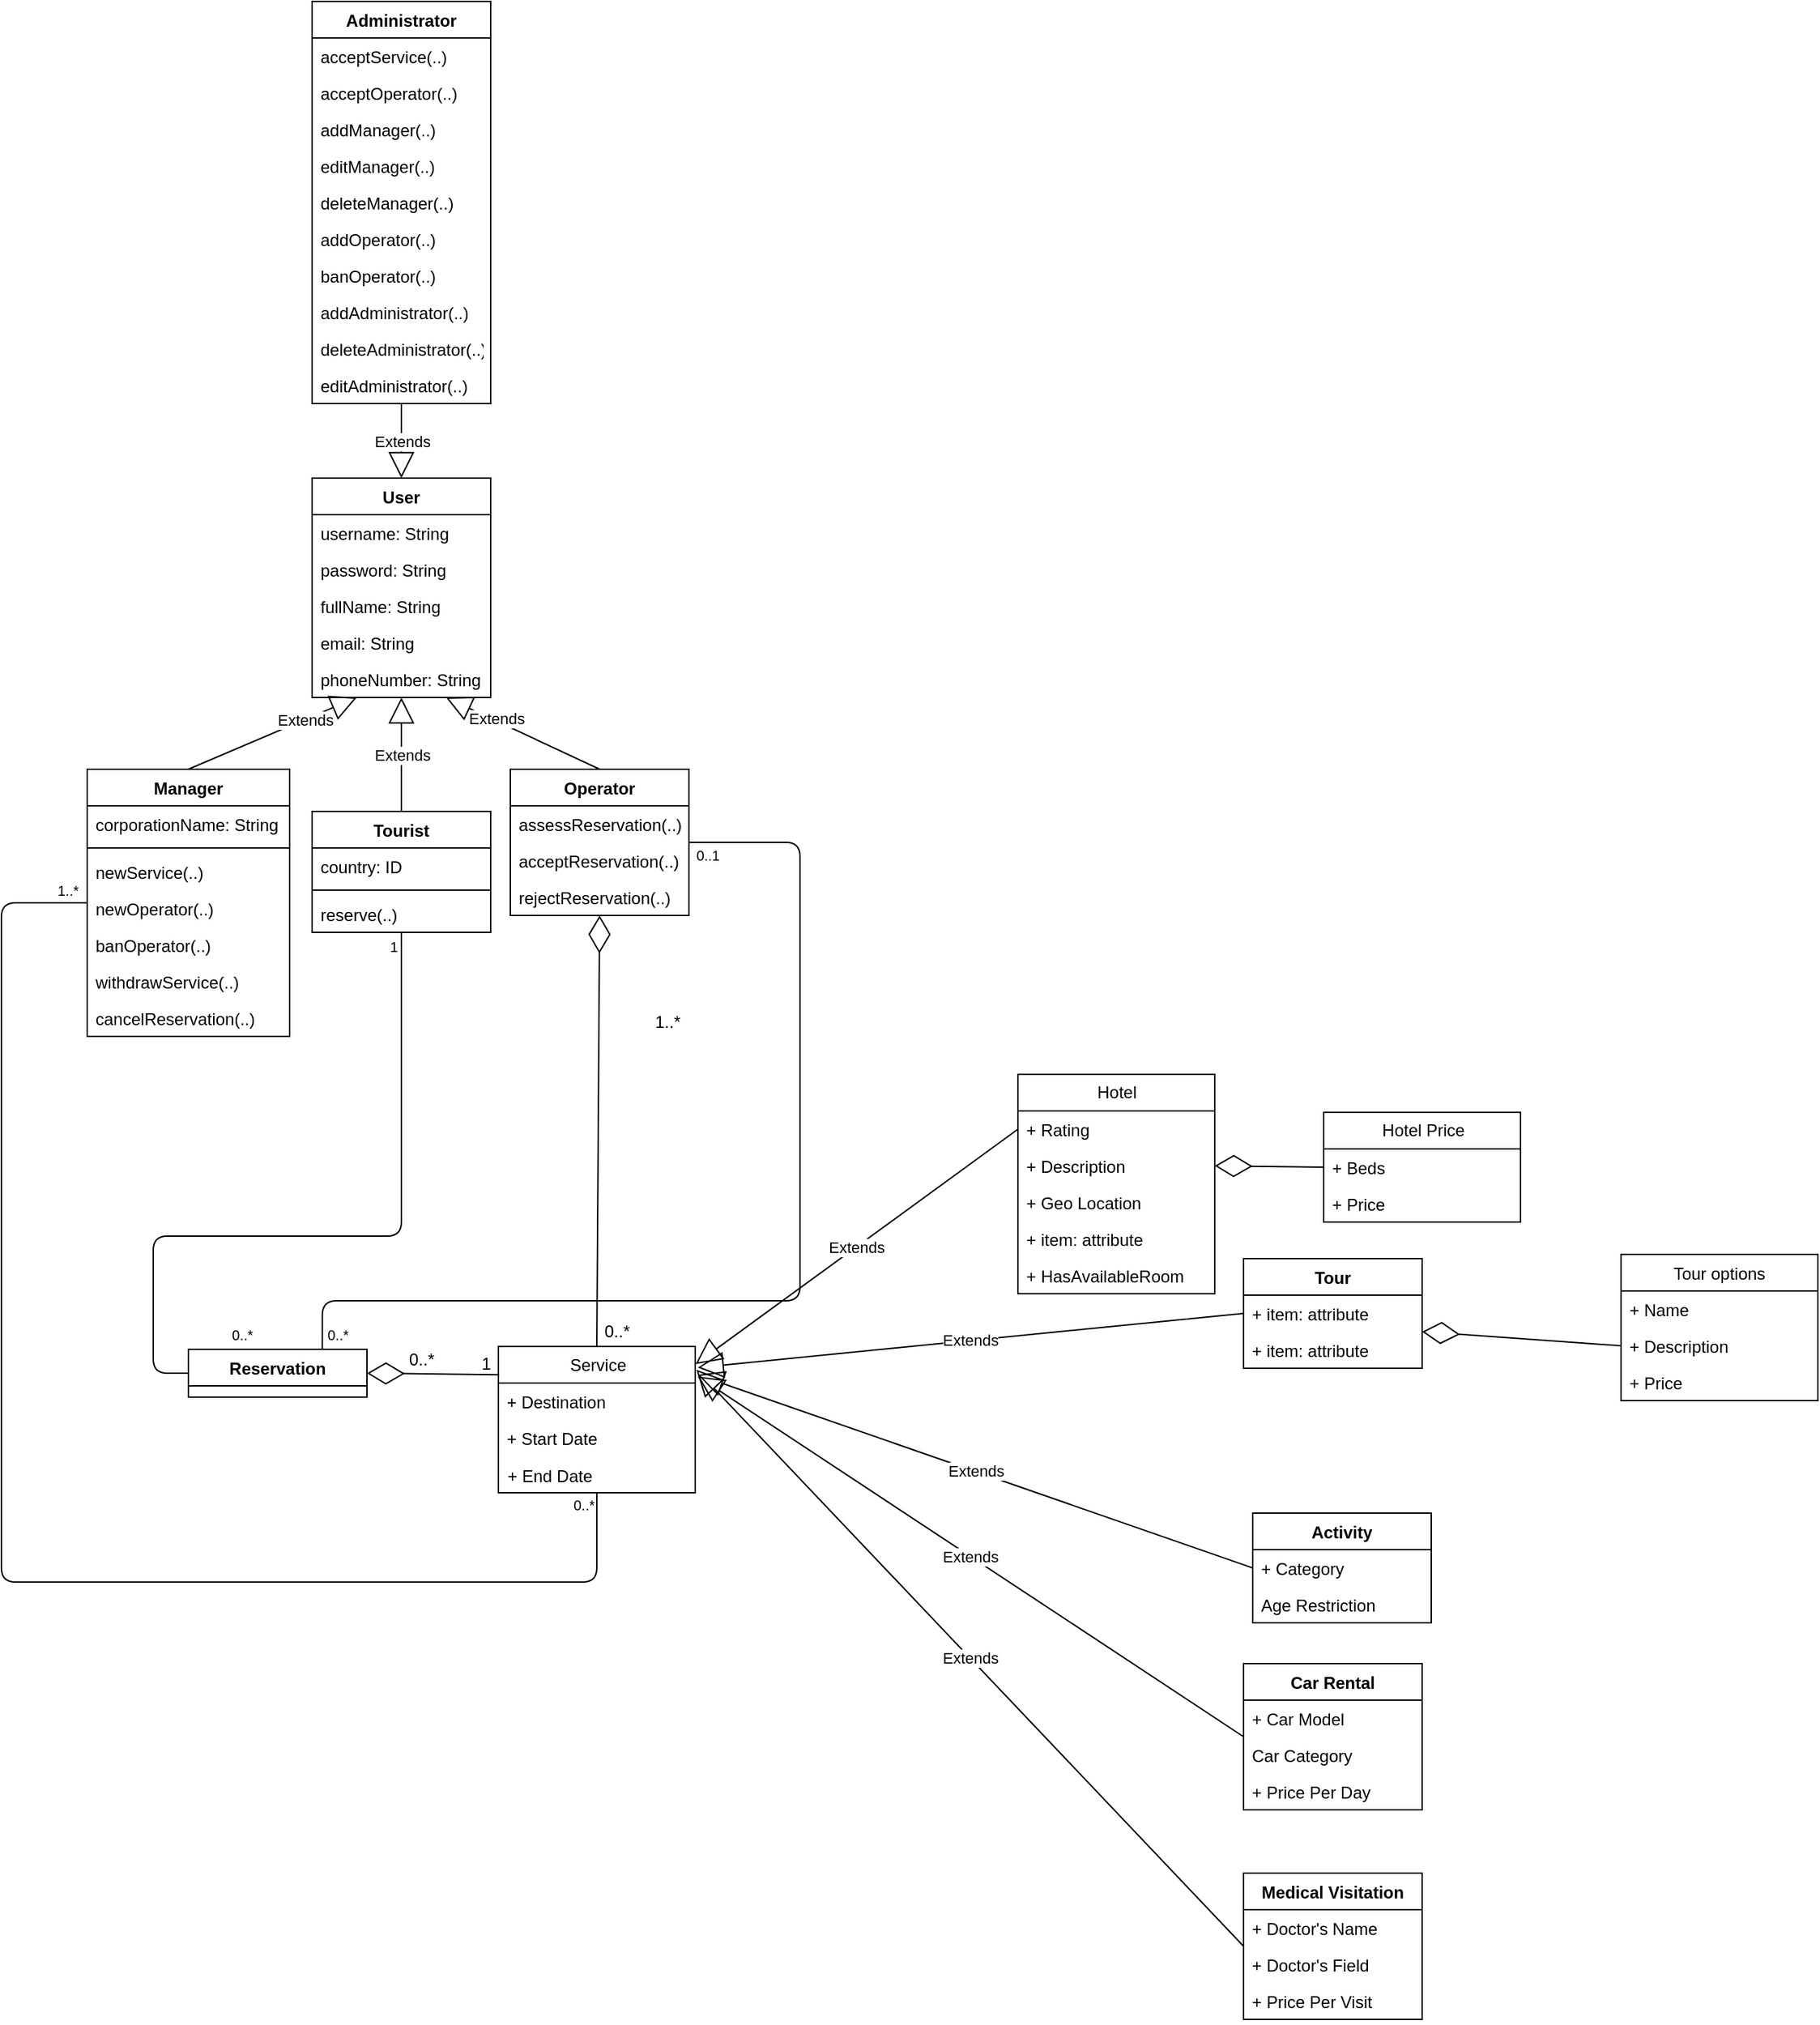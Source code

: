 <mxfile version="12.3.8" type="github" pages="1">
  <diagram name="Page-1" id="929967ad-93f9-6ef4-fab6-5d389245f69c">
    <mxGraphModel dx="2840" dy="1729" grid="0" gridSize="10" guides="1" tooltips="1" connect="1" arrows="1" fold="1" page="0" pageScale="1.5" pageWidth="1169" pageHeight="826" background="none" math="0" shadow="0">
      <root>
        <mxCell id="0" style=";html=1;"/>
        <mxCell id="1" style=";html=1;" parent="0"/>
        <mxCell id="-p7RqJdtG0hPDVoNJEHc-12" value="Tourist" style="swimlane;fontStyle=1;align=center;verticalAlign=top;childLayout=stackLayout;horizontal=1;startSize=26;horizontalStack=0;resizeParent=1;resizeParentMax=0;resizeLast=0;collapsible=1;marginBottom=0;" parent="1" vertex="1">
          <mxGeometry x="209" y="309" width="127" height="86" as="geometry"/>
        </mxCell>
        <mxCell id="vn5bDDAHskszwFVVca6H-9" value="country: ID" style="text;strokeColor=none;fillColor=none;align=left;verticalAlign=top;spacingLeft=4;spacingRight=4;overflow=hidden;rotatable=0;points=[[0,0.5],[1,0.5]];portConstraint=eastwest;" parent="-p7RqJdtG0hPDVoNJEHc-12" vertex="1">
          <mxGeometry y="26" width="127" height="26" as="geometry"/>
        </mxCell>
        <mxCell id="vn5bDDAHskszwFVVca6H-11" value="" style="line;strokeWidth=1;fillColor=none;align=left;verticalAlign=middle;spacingTop=-1;spacingLeft=3;spacingRight=3;rotatable=0;labelPosition=right;points=[];portConstraint=eastwest;" parent="-p7RqJdtG0hPDVoNJEHc-12" vertex="1">
          <mxGeometry y="52" width="127" height="8" as="geometry"/>
        </mxCell>
        <mxCell id="vn5bDDAHskszwFVVca6H-12" value="reserve(..)" style="text;strokeColor=none;fillColor=none;align=left;verticalAlign=top;spacingLeft=4;spacingRight=4;overflow=hidden;rotatable=0;points=[[0,0.5],[1,0.5]];portConstraint=eastwest;" parent="-p7RqJdtG0hPDVoNJEHc-12" vertex="1">
          <mxGeometry y="60" width="127" height="26" as="geometry"/>
        </mxCell>
        <mxCell id="-p7RqJdtG0hPDVoNJEHc-21" value="User" style="swimlane;fontStyle=1;align=center;verticalAlign=top;childLayout=stackLayout;horizontal=1;startSize=26;horizontalStack=0;resizeParent=1;resizeParentMax=0;resizeLast=0;collapsible=1;marginBottom=0;" parent="1" vertex="1">
          <mxGeometry x="209" y="72" width="127" height="156" as="geometry"/>
        </mxCell>
        <mxCell id="vn5bDDAHskszwFVVca6H-3" value="username: String" style="text;strokeColor=none;fillColor=none;align=left;verticalAlign=top;spacingLeft=4;spacingRight=4;overflow=hidden;rotatable=0;points=[[0,0.5],[1,0.5]];portConstraint=eastwest;" parent="-p7RqJdtG0hPDVoNJEHc-21" vertex="1">
          <mxGeometry y="26" width="127" height="26" as="geometry"/>
        </mxCell>
        <mxCell id="vn5bDDAHskszwFVVca6H-4" value="password: String" style="text;strokeColor=none;fillColor=none;align=left;verticalAlign=top;spacingLeft=4;spacingRight=4;overflow=hidden;rotatable=0;points=[[0,0.5],[1,0.5]];portConstraint=eastwest;" parent="-p7RqJdtG0hPDVoNJEHc-21" vertex="1">
          <mxGeometry y="52" width="127" height="26" as="geometry"/>
        </mxCell>
        <mxCell id="vn5bDDAHskszwFVVca6H-18" value="fullName: String" style="text;strokeColor=none;fillColor=none;align=left;verticalAlign=top;spacingLeft=4;spacingRight=4;overflow=hidden;rotatable=0;points=[[0,0.5],[1,0.5]];portConstraint=eastwest;" parent="-p7RqJdtG0hPDVoNJEHc-21" vertex="1">
          <mxGeometry y="78" width="127" height="26" as="geometry"/>
        </mxCell>
        <mxCell id="vn5bDDAHskszwFVVca6H-5" value="email: String" style="text;strokeColor=none;fillColor=none;align=left;verticalAlign=top;spacingLeft=4;spacingRight=4;overflow=hidden;rotatable=0;points=[[0,0.5],[1,0.5]];portConstraint=eastwest;" parent="-p7RqJdtG0hPDVoNJEHc-21" vertex="1">
          <mxGeometry y="104" width="127" height="26" as="geometry"/>
        </mxCell>
        <mxCell id="vn5bDDAHskszwFVVca6H-6" value="phoneNumber: String" style="text;strokeColor=none;fillColor=none;align=left;verticalAlign=top;spacingLeft=4;spacingRight=4;overflow=hidden;rotatable=0;points=[[0,0.5],[1,0.5]];portConstraint=eastwest;" parent="-p7RqJdtG0hPDVoNJEHc-21" vertex="1">
          <mxGeometry y="130" width="127" height="26" as="geometry"/>
        </mxCell>
        <mxCell id="-p7RqJdtG0hPDVoNJEHc-23" value="Extends" style="endArrow=block;endSize=16;endFill=0;html=1;entryX=0.5;entryY=1;entryDx=0;entryDy=0;exitX=0.5;exitY=0;exitDx=0;exitDy=0;" parent="1" source="-p7RqJdtG0hPDVoNJEHc-12" target="-p7RqJdtG0hPDVoNJEHc-21" edge="1">
          <mxGeometry width="160" relative="1" as="geometry">
            <mxPoint x="209" y="546" as="sourcePoint"/>
            <mxPoint x="369" y="546" as="targetPoint"/>
          </mxGeometry>
        </mxCell>
        <mxCell id="-p7RqJdtG0hPDVoNJEHc-26" value="Manager&#xa;" style="swimlane;fontStyle=1;align=center;verticalAlign=top;childLayout=stackLayout;horizontal=1;startSize=26;horizontalStack=0;resizeParent=1;resizeParentMax=0;resizeLast=0;collapsible=1;marginBottom=0;" parent="1" vertex="1">
          <mxGeometry x="49" y="279" width="144" height="190" as="geometry"/>
        </mxCell>
        <mxCell id="vn5bDDAHskszwFVVca6H-17" value="corporationName: String" style="text;strokeColor=none;fillColor=none;align=left;verticalAlign=top;spacingLeft=4;spacingRight=4;overflow=hidden;rotatable=0;points=[[0,0.5],[1,0.5]];portConstraint=eastwest;" parent="-p7RqJdtG0hPDVoNJEHc-26" vertex="1">
          <mxGeometry y="26" width="144" height="26" as="geometry"/>
        </mxCell>
        <mxCell id="vn5bDDAHskszwFVVca6H-20" value="" style="line;strokeWidth=1;fillColor=none;align=left;verticalAlign=middle;spacingTop=-1;spacingLeft=3;spacingRight=3;rotatable=0;labelPosition=right;points=[];portConstraint=eastwest;" parent="-p7RqJdtG0hPDVoNJEHc-26" vertex="1">
          <mxGeometry y="52" width="144" height="8" as="geometry"/>
        </mxCell>
        <mxCell id="vn5bDDAHskszwFVVca6H-21" value="newService(..)" style="text;strokeColor=none;fillColor=none;align=left;verticalAlign=top;spacingLeft=4;spacingRight=4;overflow=hidden;rotatable=0;points=[[0,0.5],[1,0.5]];portConstraint=eastwest;" parent="-p7RqJdtG0hPDVoNJEHc-26" vertex="1">
          <mxGeometry y="60" width="144" height="26" as="geometry"/>
        </mxCell>
        <mxCell id="vn5bDDAHskszwFVVca6H-22" value="newOperator(..)" style="text;strokeColor=none;fillColor=none;align=left;verticalAlign=top;spacingLeft=4;spacingRight=4;overflow=hidden;rotatable=0;points=[[0,0.5],[1,0.5]];portConstraint=eastwest;" parent="-p7RqJdtG0hPDVoNJEHc-26" vertex="1">
          <mxGeometry y="86" width="144" height="26" as="geometry"/>
        </mxCell>
        <mxCell id="vn5bDDAHskszwFVVca6H-30" value="banOperator(..)" style="text;strokeColor=none;fillColor=none;align=left;verticalAlign=top;spacingLeft=4;spacingRight=4;overflow=hidden;rotatable=0;points=[[0,0.5],[1,0.5]];portConstraint=eastwest;" parent="-p7RqJdtG0hPDVoNJEHc-26" vertex="1">
          <mxGeometry y="112" width="144" height="26" as="geometry"/>
        </mxCell>
        <mxCell id="vn5bDDAHskszwFVVca6H-31" value="withdrawService(..)" style="text;strokeColor=none;fillColor=none;align=left;verticalAlign=top;spacingLeft=4;spacingRight=4;overflow=hidden;rotatable=0;points=[[0,0.5],[1,0.5]];portConstraint=eastwest;" parent="-p7RqJdtG0hPDVoNJEHc-26" vertex="1">
          <mxGeometry y="138" width="144" height="26" as="geometry"/>
        </mxCell>
        <mxCell id="vn5bDDAHskszwFVVca6H-32" value="cancelReservation(..)" style="text;strokeColor=none;fillColor=none;align=left;verticalAlign=top;spacingLeft=4;spacingRight=4;overflow=hidden;rotatable=0;points=[[0,0.5],[1,0.5]];portConstraint=eastwest;" parent="-p7RqJdtG0hPDVoNJEHc-26" vertex="1">
          <mxGeometry y="164" width="144" height="26" as="geometry"/>
        </mxCell>
        <mxCell id="-p7RqJdtG0hPDVoNJEHc-28" value="Extends" style="endArrow=block;endSize=16;endFill=0;html=1;exitX=0.5;exitY=0;exitDx=0;exitDy=0;entryX=0.25;entryY=1;entryDx=0;entryDy=0;" parent="1" source="-p7RqJdtG0hPDVoNJEHc-26" target="-p7RqJdtG0hPDVoNJEHc-21" edge="1">
          <mxGeometry x="0.383" y="-1" width="160" relative="1" as="geometry">
            <mxPoint x="378" y="546" as="sourcePoint"/>
            <mxPoint x="317" y="396" as="targetPoint"/>
            <mxPoint y="-1" as="offset"/>
          </mxGeometry>
        </mxCell>
        <mxCell id="-p7RqJdtG0hPDVoNJEHc-29" value="Operator" style="swimlane;fontStyle=1;align=center;verticalAlign=top;childLayout=stackLayout;horizontal=1;startSize=26;horizontalStack=0;resizeParent=1;resizeParentMax=0;resizeLast=0;collapsible=1;marginBottom=0;" parent="1" vertex="1">
          <mxGeometry x="350" y="279" width="127" height="104" as="geometry"/>
        </mxCell>
        <mxCell id="vn5bDDAHskszwFVVca6H-23" value="assessReservation(..)" style="text;strokeColor=none;fillColor=none;align=left;verticalAlign=top;spacingLeft=4;spacingRight=4;overflow=hidden;rotatable=0;points=[[0,0.5],[1,0.5]];portConstraint=eastwest;" parent="-p7RqJdtG0hPDVoNJEHc-29" vertex="1">
          <mxGeometry y="26" width="127" height="26" as="geometry"/>
        </mxCell>
        <mxCell id="vn5bDDAHskszwFVVca6H-24" value="acceptReservation(..)" style="text;strokeColor=none;fillColor=none;align=left;verticalAlign=top;spacingLeft=4;spacingRight=4;overflow=hidden;rotatable=0;points=[[0,0.5],[1,0.5]];portConstraint=eastwest;" parent="-p7RqJdtG0hPDVoNJEHc-29" vertex="1">
          <mxGeometry y="52" width="127" height="26" as="geometry"/>
        </mxCell>
        <mxCell id="vn5bDDAHskszwFVVca6H-25" value="rejectReservation(..)" style="text;strokeColor=none;fillColor=none;align=left;verticalAlign=top;spacingLeft=4;spacingRight=4;overflow=hidden;rotatable=0;points=[[0,0.5],[1,0.5]];portConstraint=eastwest;" parent="-p7RqJdtG0hPDVoNJEHc-29" vertex="1">
          <mxGeometry y="78" width="127" height="26" as="geometry"/>
        </mxCell>
        <mxCell id="-p7RqJdtG0hPDVoNJEHc-31" value="Extends" style="endArrow=block;endSize=16;endFill=0;html=1;exitX=0.5;exitY=0;exitDx=0;exitDy=0;entryX=0.75;entryY=1;entryDx=0;entryDy=0;" parent="1" source="-p7RqJdtG0hPDVoNJEHc-29" target="-p7RqJdtG0hPDVoNJEHc-21" edge="1">
          <mxGeometry x="0.358" y="-2" width="160" relative="1" as="geometry">
            <mxPoint x="473" y="444" as="sourcePoint"/>
            <mxPoint x="619.75" y="262" as="targetPoint"/>
            <mxPoint as="offset"/>
          </mxGeometry>
        </mxCell>
        <mxCell id="-p7RqJdtG0hPDVoNJEHc-34" value="Administrator" style="swimlane;fontStyle=1;align=center;verticalAlign=top;childLayout=stackLayout;horizontal=1;startSize=26;horizontalStack=0;resizeParent=1;resizeParentMax=0;resizeLast=0;collapsible=1;marginBottom=0;" parent="1" vertex="1">
          <mxGeometry x="209" y="-267" width="127" height="286" as="geometry"/>
        </mxCell>
        <mxCell id="vn5bDDAHskszwFVVca6H-26" value="acceptService(..)" style="text;strokeColor=none;fillColor=none;align=left;verticalAlign=top;spacingLeft=4;spacingRight=4;overflow=hidden;rotatable=0;points=[[0,0.5],[1,0.5]];portConstraint=eastwest;" parent="-p7RqJdtG0hPDVoNJEHc-34" vertex="1">
          <mxGeometry y="26" width="127" height="26" as="geometry"/>
        </mxCell>
        <mxCell id="vn5bDDAHskszwFVVca6H-27" value="acceptOperator(..)" style="text;strokeColor=none;fillColor=none;align=left;verticalAlign=top;spacingLeft=4;spacingRight=4;overflow=hidden;rotatable=0;points=[[0,0.5],[1,0.5]];portConstraint=eastwest;" parent="-p7RqJdtG0hPDVoNJEHc-34" vertex="1">
          <mxGeometry y="52" width="127" height="26" as="geometry"/>
        </mxCell>
        <mxCell id="vn5bDDAHskszwFVVca6H-28" value="addManager(..)" style="text;strokeColor=none;fillColor=none;align=left;verticalAlign=top;spacingLeft=4;spacingRight=4;overflow=hidden;rotatable=0;points=[[0,0.5],[1,0.5]];portConstraint=eastwest;" parent="-p7RqJdtG0hPDVoNJEHc-34" vertex="1">
          <mxGeometry y="78" width="127" height="26" as="geometry"/>
        </mxCell>
        <mxCell id="vn5bDDAHskszwFVVca6H-33" value="editManager(..)" style="text;strokeColor=none;fillColor=none;align=left;verticalAlign=top;spacingLeft=4;spacingRight=4;overflow=hidden;rotatable=0;points=[[0,0.5],[1,0.5]];portConstraint=eastwest;" parent="-p7RqJdtG0hPDVoNJEHc-34" vertex="1">
          <mxGeometry y="104" width="127" height="26" as="geometry"/>
        </mxCell>
        <mxCell id="vn5bDDAHskszwFVVca6H-34" value="deleteManager(..)" style="text;strokeColor=none;fillColor=none;align=left;verticalAlign=top;spacingLeft=4;spacingRight=4;overflow=hidden;rotatable=0;points=[[0,0.5],[1,0.5]];portConstraint=eastwest;" parent="-p7RqJdtG0hPDVoNJEHc-34" vertex="1">
          <mxGeometry y="130" width="127" height="26" as="geometry"/>
        </mxCell>
        <mxCell id="vn5bDDAHskszwFVVca6H-35" value="addOperator(..)" style="text;strokeColor=none;fillColor=none;align=left;verticalAlign=top;spacingLeft=4;spacingRight=4;overflow=hidden;rotatable=0;points=[[0,0.5],[1,0.5]];portConstraint=eastwest;" parent="-p7RqJdtG0hPDVoNJEHc-34" vertex="1">
          <mxGeometry y="156" width="127" height="26" as="geometry"/>
        </mxCell>
        <mxCell id="vn5bDDAHskszwFVVca6H-37" value="banOperator(..)" style="text;strokeColor=none;fillColor=none;align=left;verticalAlign=top;spacingLeft=4;spacingRight=4;overflow=hidden;rotatable=0;points=[[0,0.5],[1,0.5]];portConstraint=eastwest;" parent="-p7RqJdtG0hPDVoNJEHc-34" vertex="1">
          <mxGeometry y="182" width="127" height="26" as="geometry"/>
        </mxCell>
        <mxCell id="vn5bDDAHskszwFVVca6H-38" value="addAdministrator(..)" style="text;strokeColor=none;fillColor=none;align=left;verticalAlign=top;spacingLeft=4;spacingRight=4;overflow=hidden;rotatable=0;points=[[0,0.5],[1,0.5]];portConstraint=eastwest;" parent="-p7RqJdtG0hPDVoNJEHc-34" vertex="1">
          <mxGeometry y="208" width="127" height="26" as="geometry"/>
        </mxCell>
        <mxCell id="vn5bDDAHskszwFVVca6H-40" value="deleteAdministrator(..)" style="text;strokeColor=none;fillColor=none;align=left;verticalAlign=top;spacingLeft=4;spacingRight=4;overflow=hidden;rotatable=0;points=[[0,0.5],[1,0.5]];portConstraint=eastwest;" parent="-p7RqJdtG0hPDVoNJEHc-34" vertex="1">
          <mxGeometry y="234" width="127" height="26" as="geometry"/>
        </mxCell>
        <mxCell id="vn5bDDAHskszwFVVca6H-39" value="editAdministrator(..)" style="text;strokeColor=none;fillColor=none;align=left;verticalAlign=top;spacingLeft=4;spacingRight=4;overflow=hidden;rotatable=0;points=[[0,0.5],[1,0.5]];portConstraint=eastwest;" parent="-p7RqJdtG0hPDVoNJEHc-34" vertex="1">
          <mxGeometry y="260" width="127" height="26" as="geometry"/>
        </mxCell>
        <mxCell id="-p7RqJdtG0hPDVoNJEHc-36" value="Extends" style="endArrow=block;endSize=16;endFill=0;html=1;entryX=0.5;entryY=0;entryDx=0;entryDy=0;exitX=0.5;exitY=1;exitDx=0;exitDy=0;" parent="1" source="-p7RqJdtG0hPDVoNJEHc-34" target="-p7RqJdtG0hPDVoNJEHc-21" edge="1">
          <mxGeometry width="160" relative="1" as="geometry">
            <mxPoint x="95" y="601" as="sourcePoint"/>
            <mxPoint x="255" y="601" as="targetPoint"/>
          </mxGeometry>
        </mxCell>
        <mxCell id="-p7RqJdtG0hPDVoNJEHc-68" value="Reservation" style="swimlane;fontStyle=1;align=center;verticalAlign=top;childLayout=stackLayout;horizontal=1;startSize=26;horizontalStack=0;resizeParent=1;resizeParentMax=0;resizeLast=0;collapsible=1;marginBottom=0;" parent="1" vertex="1">
          <mxGeometry x="121" y="691.5" width="127" height="34" as="geometry"/>
        </mxCell>
        <mxCell id="-p7RqJdtG0hPDVoNJEHc-74" value="Tour" style="swimlane;fontStyle=1;align=center;verticalAlign=top;childLayout=stackLayout;horizontal=1;startSize=26;horizontalStack=0;resizeParent=1;resizeParentMax=0;resizeLast=0;collapsible=1;marginBottom=0;labelBackgroundColor=none;" parent="1" vertex="1">
          <mxGeometry x="871.5" y="627" width="127" height="78" as="geometry"/>
        </mxCell>
        <mxCell id="DmkXAs_PMcWr0swoKkNq-2" value="+ item: attribute" style="text;strokeColor=none;fillColor=none;align=left;verticalAlign=top;spacingLeft=4;spacingRight=4;overflow=hidden;rotatable=0;points=[[0,0.5],[1,0.5]];portConstraint=eastwest;" vertex="1" parent="-p7RqJdtG0hPDVoNJEHc-74">
          <mxGeometry y="26" width="127" height="26" as="geometry"/>
        </mxCell>
        <mxCell id="DmkXAs_PMcWr0swoKkNq-1" value="+ item: attribute" style="text;strokeColor=none;fillColor=none;align=left;verticalAlign=top;spacingLeft=4;spacingRight=4;overflow=hidden;rotatable=0;points=[[0,0.5],[1,0.5]];portConstraint=eastwest;" vertex="1" parent="-p7RqJdtG0hPDVoNJEHc-74">
          <mxGeometry y="52" width="127" height="26" as="geometry"/>
        </mxCell>
        <mxCell id="-p7RqJdtG0hPDVoNJEHc-76" value="Activity" style="swimlane;fontStyle=1;align=center;verticalAlign=top;childLayout=stackLayout;horizontal=1;startSize=26;horizontalStack=0;resizeParent=1;resizeParentMax=0;resizeLast=0;collapsible=1;marginBottom=0;labelBackgroundColor=none;" parent="1" vertex="1">
          <mxGeometry x="878" y="808" width="127" height="78" as="geometry"/>
        </mxCell>
        <mxCell id="DmkXAs_PMcWr0swoKkNq-8" value="+ Category" style="text;strokeColor=none;fillColor=none;align=left;verticalAlign=top;spacingLeft=4;spacingRight=4;overflow=hidden;rotatable=0;points=[[0,0.5],[1,0.5]];portConstraint=eastwest;" vertex="1" parent="-p7RqJdtG0hPDVoNJEHc-76">
          <mxGeometry y="26" width="127" height="26" as="geometry"/>
        </mxCell>
        <mxCell id="DmkXAs_PMcWr0swoKkNq-9" value="Age Restriction" style="text;strokeColor=none;fillColor=none;align=left;verticalAlign=top;spacingLeft=4;spacingRight=4;overflow=hidden;rotatable=0;points=[[0,0.5],[1,0.5]];portConstraint=eastwest;" vertex="1" parent="-p7RqJdtG0hPDVoNJEHc-76">
          <mxGeometry y="52" width="127" height="26" as="geometry"/>
        </mxCell>
        <mxCell id="-p7RqJdtG0hPDVoNJEHc-78" value="Car Rental" style="swimlane;fontStyle=1;align=center;verticalAlign=top;childLayout=stackLayout;horizontal=1;startSize=26;horizontalStack=0;resizeParent=1;resizeParentMax=0;resizeLast=0;collapsible=1;marginBottom=0;labelBackgroundColor=none;" parent="1" vertex="1">
          <mxGeometry x="871.5" y="915" width="127" height="104" as="geometry"/>
        </mxCell>
        <mxCell id="DmkXAs_PMcWr0swoKkNq-11" value="+ Car Model" style="text;strokeColor=none;fillColor=none;align=left;verticalAlign=top;spacingLeft=4;spacingRight=4;overflow=hidden;rotatable=0;points=[[0,0.5],[1,0.5]];portConstraint=eastwest;" vertex="1" parent="-p7RqJdtG0hPDVoNJEHc-78">
          <mxGeometry y="26" width="127" height="26" as="geometry"/>
        </mxCell>
        <mxCell id="DmkXAs_PMcWr0swoKkNq-12" value="Car Category" style="text;strokeColor=none;fillColor=none;align=left;verticalAlign=top;spacingLeft=4;spacingRight=4;overflow=hidden;rotatable=0;points=[[0,0.5],[1,0.5]];portConstraint=eastwest;" vertex="1" parent="-p7RqJdtG0hPDVoNJEHc-78">
          <mxGeometry y="52" width="127" height="26" as="geometry"/>
        </mxCell>
        <mxCell id="DmkXAs_PMcWr0swoKkNq-13" value="+ Price Per Day" style="text;strokeColor=none;fillColor=none;align=left;verticalAlign=top;spacingLeft=4;spacingRight=4;overflow=hidden;rotatable=0;points=[[0,0.5],[1,0.5]];portConstraint=eastwest;" vertex="1" parent="-p7RqJdtG0hPDVoNJEHc-78">
          <mxGeometry y="78" width="127" height="26" as="geometry"/>
        </mxCell>
        <mxCell id="-p7RqJdtG0hPDVoNJEHc-80" value="Medical Visitation" style="swimlane;fontStyle=1;align=center;verticalAlign=top;childLayout=stackLayout;horizontal=1;startSize=26;horizontalStack=0;resizeParent=1;resizeParentMax=0;resizeLast=0;collapsible=1;marginBottom=0;labelBackgroundColor=none;" parent="1" vertex="1">
          <mxGeometry x="871.5" y="1064" width="127" height="104" as="geometry"/>
        </mxCell>
        <mxCell id="DmkXAs_PMcWr0swoKkNq-14" value="+ Doctor&#39;s Name" style="text;strokeColor=none;fillColor=none;align=left;verticalAlign=top;spacingLeft=4;spacingRight=4;overflow=hidden;rotatable=0;points=[[0,0.5],[1,0.5]];portConstraint=eastwest;" vertex="1" parent="-p7RqJdtG0hPDVoNJEHc-80">
          <mxGeometry y="26" width="127" height="26" as="geometry"/>
        </mxCell>
        <mxCell id="DmkXAs_PMcWr0swoKkNq-15" value="+ Doctor&#39;s Field" style="text;strokeColor=none;fillColor=none;align=left;verticalAlign=top;spacingLeft=4;spacingRight=4;overflow=hidden;rotatable=0;points=[[0,0.5],[1,0.5]];portConstraint=eastwest;" vertex="1" parent="-p7RqJdtG0hPDVoNJEHc-80">
          <mxGeometry y="52" width="127" height="26" as="geometry"/>
        </mxCell>
        <mxCell id="DmkXAs_PMcWr0swoKkNq-16" value="+ Price Per Visit" style="text;strokeColor=none;fillColor=none;align=left;verticalAlign=top;spacingLeft=4;spacingRight=4;overflow=hidden;rotatable=0;points=[[0,0.5],[1,0.5]];portConstraint=eastwest;" vertex="1" parent="-p7RqJdtG0hPDVoNJEHc-80">
          <mxGeometry y="78" width="127" height="26" as="geometry"/>
        </mxCell>
        <mxCell id="-p7RqJdtG0hPDVoNJEHc-82" value="Extends" style="endArrow=block;endSize=16;endFill=0;html=1;entryX=1.002;entryY=0.12;entryDx=0;entryDy=0;exitX=0;exitY=0.5;exitDx=0;exitDy=0;entryPerimeter=0;" parent="1" source="-p7RqJdtG0hPDVoNJEHc-128" target="-p7RqJdtG0hPDVoNJEHc-122" edge="1">
          <mxGeometry width="160" relative="1" as="geometry">
            <mxPoint x="337.5" y="826.5" as="sourcePoint"/>
            <mxPoint x="449" y="735" as="targetPoint"/>
          </mxGeometry>
        </mxCell>
        <mxCell id="-p7RqJdtG0hPDVoNJEHc-83" value="Extends" style="endArrow=block;endSize=16;endFill=0;html=1;entryX=1.013;entryY=0.144;entryDx=0;entryDy=0;exitX=0;exitY=0.5;exitDx=0;exitDy=0;entryPerimeter=0;" parent="1" source="-p7RqJdtG0hPDVoNJEHc-74" target="-p7RqJdtG0hPDVoNJEHc-122" edge="1">
          <mxGeometry width="160" relative="1" as="geometry">
            <mxPoint x="563" y="611" as="sourcePoint"/>
            <mxPoint x="449" y="764" as="targetPoint"/>
          </mxGeometry>
        </mxCell>
        <mxCell id="-p7RqJdtG0hPDVoNJEHc-84" value="Extends" style="endArrow=block;endSize=16;endFill=0;html=1;exitX=0;exitY=0.5;exitDx=0;exitDy=0;entryX=1.013;entryY=0.194;entryDx=0;entryDy=0;entryPerimeter=0;" parent="1" source="-p7RqJdtG0hPDVoNJEHc-76" target="-p7RqJdtG0hPDVoNJEHc-122" edge="1">
          <mxGeometry width="160" relative="1" as="geometry">
            <mxPoint x="563" y="671" as="sourcePoint"/>
            <mxPoint x="449" y="764" as="targetPoint"/>
          </mxGeometry>
        </mxCell>
        <mxCell id="-p7RqJdtG0hPDVoNJEHc-85" value="Extends" style="endArrow=block;endSize=16;endFill=0;html=1;exitX=0;exitY=0.5;exitDx=0;exitDy=0;entryX=1.013;entryY=0.205;entryDx=0;entryDy=0;entryPerimeter=0;" parent="1" source="-p7RqJdtG0hPDVoNJEHc-78" target="-p7RqJdtG0hPDVoNJEHc-122" edge="1">
          <mxGeometry width="160" relative="1" as="geometry">
            <mxPoint x="563" y="730" as="sourcePoint"/>
            <mxPoint x="447.984" y="751.82" as="targetPoint"/>
          </mxGeometry>
        </mxCell>
        <mxCell id="-p7RqJdtG0hPDVoNJEHc-86" value="Extends" style="endArrow=block;endSize=16;endFill=0;html=1;entryX=1.006;entryY=0.159;entryDx=0;entryDy=0;exitX=0;exitY=0.5;exitDx=0;exitDy=0;entryPerimeter=0;" parent="1" source="-p7RqJdtG0hPDVoNJEHc-80" target="-p7RqJdtG0hPDVoNJEHc-122" edge="1">
          <mxGeometry width="160" relative="1" as="geometry">
            <mxPoint x="563" y="792" as="sourcePoint"/>
            <mxPoint x="449" y="793" as="targetPoint"/>
          </mxGeometry>
        </mxCell>
        <mxCell id="-p7RqJdtG0hPDVoNJEHc-87" value="" style="endArrow=diamondThin;endFill=0;endSize=24;html=1;entryX=1;entryY=0.5;entryDx=0;entryDy=0;exitX=0.004;exitY=0.193;exitDx=0;exitDy=0;exitPerimeter=0;" parent="1" source="-p7RqJdtG0hPDVoNJEHc-122" target="-p7RqJdtG0hPDVoNJEHc-68" edge="1">
          <mxGeometry width="160" relative="1" as="geometry">
            <mxPoint x="348" y="747" as="sourcePoint"/>
            <mxPoint x="371.5" y="781.5" as="targetPoint"/>
          </mxGeometry>
        </mxCell>
        <mxCell id="-p7RqJdtG0hPDVoNJEHc-88" value="1..*" style="text;html=1;strokeColor=none;fillColor=none;align=center;verticalAlign=middle;whiteSpace=wrap;rounded=0;labelBackgroundColor=none;" parent="1" vertex="1">
          <mxGeometry x="448" y="449" width="28" height="20" as="geometry"/>
        </mxCell>
        <mxCell id="-p7RqJdtG0hPDVoNJEHc-89" value="1" style="text;html=1;strokeColor=none;fillColor=none;align=center;verticalAlign=middle;whiteSpace=wrap;rounded=0;labelBackgroundColor=none;" parent="1" vertex="1">
          <mxGeometry x="319" y="691.5" width="28" height="20" as="geometry"/>
        </mxCell>
        <mxCell id="-p7RqJdtG0hPDVoNJEHc-92" value="" style="endArrow=none;html=1;edgeStyle=orthogonalEdgeStyle;entryX=0.5;entryY=1;entryDx=0;entryDy=0;exitX=0;exitY=0.5;exitDx=0;exitDy=0;" parent="1" source="-p7RqJdtG0hPDVoNJEHc-68" target="-p7RqJdtG0hPDVoNJEHc-12" edge="1">
          <mxGeometry relative="1" as="geometry">
            <mxPoint x="41" y="688" as="sourcePoint"/>
            <mxPoint x="247" y="449" as="targetPoint"/>
            <Array as="points">
              <mxPoint x="96" y="708"/>
              <mxPoint x="96" y="611"/>
              <mxPoint x="273" y="611"/>
            </Array>
          </mxGeometry>
        </mxCell>
        <mxCell id="-p7RqJdtG0hPDVoNJEHc-93" value="0..*" style="resizable=0;html=1;align=left;verticalAlign=bottom;labelBackgroundColor=#ffffff;fontSize=10;" parent="-p7RqJdtG0hPDVoNJEHc-92" connectable="0" vertex="1">
          <mxGeometry x="-1" relative="1" as="geometry">
            <mxPoint x="29" y="-19" as="offset"/>
          </mxGeometry>
        </mxCell>
        <mxCell id="-p7RqJdtG0hPDVoNJEHc-94" value="1" style="resizable=0;html=1;align=right;verticalAlign=bottom;labelBackgroundColor=#ffffff;fontSize=10;" parent="-p7RqJdtG0hPDVoNJEHc-92" connectable="0" vertex="1">
          <mxGeometry x="1" relative="1" as="geometry">
            <mxPoint x="-2" y="18" as="offset"/>
          </mxGeometry>
        </mxCell>
        <mxCell id="-p7RqJdtG0hPDVoNJEHc-95" value="" style="endArrow=none;html=1;edgeStyle=orthogonalEdgeStyle;exitX=0.75;exitY=0;exitDx=0;exitDy=0;entryX=1;entryY=0.5;entryDx=0;entryDy=0;" parent="1" source="-p7RqJdtG0hPDVoNJEHc-68" target="-p7RqJdtG0hPDVoNJEHc-29" edge="1">
          <mxGeometry relative="1" as="geometry">
            <mxPoint x="178.5" y="798.5" as="sourcePoint"/>
            <mxPoint x="501" y="456" as="targetPoint"/>
            <Array as="points">
              <mxPoint x="216" y="657"/>
              <mxPoint x="556" y="657"/>
              <mxPoint x="556" y="331"/>
            </Array>
          </mxGeometry>
        </mxCell>
        <mxCell id="-p7RqJdtG0hPDVoNJEHc-96" value="0..*" style="resizable=0;html=1;align=left;verticalAlign=bottom;labelBackgroundColor=#ffffff;fontSize=10;" parent="-p7RqJdtG0hPDVoNJEHc-95" connectable="0" vertex="1">
          <mxGeometry x="-1" relative="1" as="geometry">
            <mxPoint x="2" y="-2" as="offset"/>
          </mxGeometry>
        </mxCell>
        <mxCell id="-p7RqJdtG0hPDVoNJEHc-97" value="0..1" style="resizable=0;html=1;align=right;verticalAlign=bottom;labelBackgroundColor=#ffffff;fontSize=10;" parent="-p7RqJdtG0hPDVoNJEHc-95" connectable="0" vertex="1">
          <mxGeometry x="1" relative="1" as="geometry">
            <mxPoint x="22.5" y="17" as="offset"/>
          </mxGeometry>
        </mxCell>
        <mxCell id="-p7RqJdtG0hPDVoNJEHc-98" value="" style="endArrow=none;html=1;edgeStyle=orthogonalEdgeStyle;entryX=0.5;entryY=1;entryDx=0;entryDy=0;exitX=0;exitY=0.5;exitDx=0;exitDy=0;" parent="1" source="-p7RqJdtG0hPDVoNJEHc-26" target="-p7RqJdtG0hPDVoNJEHc-122" edge="1">
          <mxGeometry relative="1" as="geometry">
            <mxPoint x="171" y="553" as="sourcePoint"/>
            <mxPoint x="386" y="822" as="targetPoint"/>
            <Array as="points">
              <mxPoint x="-12" y="374"/>
              <mxPoint x="-12" y="857"/>
              <mxPoint x="412" y="857"/>
            </Array>
          </mxGeometry>
        </mxCell>
        <mxCell id="-p7RqJdtG0hPDVoNJEHc-99" value="1..*" style="resizable=0;html=1;align=left;verticalAlign=bottom;labelBackgroundColor=#ffffff;fontSize=10;" parent="-p7RqJdtG0hPDVoNJEHc-98" connectable="0" vertex="1">
          <mxGeometry x="-1" relative="1" as="geometry">
            <mxPoint x="-23.5" y="-1" as="offset"/>
          </mxGeometry>
        </mxCell>
        <mxCell id="-p7RqJdtG0hPDVoNJEHc-100" value="0..*" style="resizable=0;html=1;align=right;verticalAlign=bottom;labelBackgroundColor=#ffffff;fontSize=10;" parent="-p7RqJdtG0hPDVoNJEHc-98" connectable="0" vertex="1">
          <mxGeometry x="1" relative="1" as="geometry">
            <mxPoint x="-1" y="16.5" as="offset"/>
          </mxGeometry>
        </mxCell>
        <mxCell id="-p7RqJdtG0hPDVoNJEHc-102" value="" style="endArrow=diamondThin;endFill=0;endSize=24;html=1;entryX=0.5;entryY=1;entryDx=0;entryDy=0;exitX=0.5;exitY=0;exitDx=0;exitDy=0;" parent="1" source="-p7RqJdtG0hPDVoNJEHc-122" target="-p7RqJdtG0hPDVoNJEHc-29" edge="1">
          <mxGeometry width="160" relative="1" as="geometry">
            <mxPoint x="385.5" y="706" as="sourcePoint"/>
            <mxPoint x="263" y="815.5" as="targetPoint"/>
          </mxGeometry>
        </mxCell>
        <mxCell id="-p7RqJdtG0hPDVoNJEHc-104" value="0..*" style="text;html=1;strokeColor=none;fillColor=none;align=center;verticalAlign=middle;whiteSpace=wrap;rounded=0;labelBackgroundColor=none;" parent="1" vertex="1">
          <mxGeometry x="272.5" y="688.5" width="28" height="20" as="geometry"/>
        </mxCell>
        <mxCell id="-p7RqJdtG0hPDVoNJEHc-105" value="0..*" style="text;html=1;strokeColor=none;fillColor=none;align=center;verticalAlign=middle;whiteSpace=wrap;rounded=0;labelBackgroundColor=none;" parent="1" vertex="1">
          <mxGeometry x="411.5" y="668.5" width="28" height="20" as="geometry"/>
        </mxCell>
        <mxCell id="-p7RqJdtG0hPDVoNJEHc-122" value="Service" style="swimlane;fontStyle=0;childLayout=stackLayout;horizontal=1;startSize=26;fillColor=none;horizontalStack=0;resizeParent=1;resizeParentMax=0;resizeLast=0;collapsible=1;marginBottom=0;labelBackgroundColor=none;html=1;" parent="1" vertex="1">
          <mxGeometry x="341.5" y="689.5" width="140" height="104" as="geometry"/>
        </mxCell>
        <mxCell id="-p7RqJdtG0hPDVoNJEHc-123" value="+ Destination" style="text;strokeColor=none;fillColor=none;align=left;verticalAlign=top;spacingLeft=4;spacingRight=4;overflow=hidden;rotatable=0;points=[[0,0.5],[1,0.5]];portConstraint=eastwest;" parent="-p7RqJdtG0hPDVoNJEHc-122" vertex="1">
          <mxGeometry y="26" width="140" height="26" as="geometry"/>
        </mxCell>
        <mxCell id="-p7RqJdtG0hPDVoNJEHc-124" value="+ Start Date" style="text;strokeColor=none;fillColor=none;align=left;verticalAlign=top;spacingLeft=4;spacingRight=4;overflow=hidden;rotatable=0;points=[[0,0.5],[1,0.5]];portConstraint=eastwest;" parent="-p7RqJdtG0hPDVoNJEHc-122" vertex="1">
          <mxGeometry y="52" width="140" height="26" as="geometry"/>
        </mxCell>
        <mxCell id="-p7RqJdtG0hPDVoNJEHc-126" value="+ End Date" style="text;strokeColor=none;fillColor=none;align=left;verticalAlign=top;spacingLeft=4;spacingRight=4;overflow=hidden;rotatable=0;points=[[0,0.5],[1,0.5]];portConstraint=eastwest;labelBackgroundColor=none;html=1;" parent="-p7RqJdtG0hPDVoNJEHc-122" vertex="1">
          <mxGeometry y="78" width="140" height="26" as="geometry"/>
        </mxCell>
        <mxCell id="-p7RqJdtG0hPDVoNJEHc-127" value="Hotel" style="swimlane;fontStyle=0;childLayout=stackLayout;horizontal=1;startSize=26;fillColor=none;horizontalStack=0;resizeParent=1;resizeParentMax=0;resizeLast=0;collapsible=1;marginBottom=0;labelBackgroundColor=none;html=1;" parent="1" vertex="1">
          <mxGeometry x="711" y="496" width="140" height="156" as="geometry"/>
        </mxCell>
        <mxCell id="-p7RqJdtG0hPDVoNJEHc-128" value="+ Rating" style="text;strokeColor=none;fillColor=none;align=left;verticalAlign=top;spacingLeft=4;spacingRight=4;overflow=hidden;rotatable=0;points=[[0,0.5],[1,0.5]];portConstraint=eastwest;" parent="-p7RqJdtG0hPDVoNJEHc-127" vertex="1">
          <mxGeometry y="26" width="140" height="26" as="geometry"/>
        </mxCell>
        <mxCell id="-p7RqJdtG0hPDVoNJEHc-129" value="+ Description" style="text;strokeColor=none;fillColor=none;align=left;verticalAlign=top;spacingLeft=4;spacingRight=4;overflow=hidden;rotatable=0;points=[[0,0.5],[1,0.5]];portConstraint=eastwest;" parent="-p7RqJdtG0hPDVoNJEHc-127" vertex="1">
          <mxGeometry y="52" width="140" height="26" as="geometry"/>
        </mxCell>
        <mxCell id="-p7RqJdtG0hPDVoNJEHc-130" value="+ Geo Location" style="text;strokeColor=none;fillColor=none;align=left;verticalAlign=top;spacingLeft=4;spacingRight=4;overflow=hidden;rotatable=0;points=[[0,0.5],[1,0.5]];portConstraint=eastwest;" parent="-p7RqJdtG0hPDVoNJEHc-127" vertex="1">
          <mxGeometry y="78" width="140" height="26" as="geometry"/>
        </mxCell>
        <mxCell id="-p7RqJdtG0hPDVoNJEHc-131" value="+ item: attribute" style="text;strokeColor=none;fillColor=none;align=left;verticalAlign=top;spacingLeft=4;spacingRight=4;overflow=hidden;rotatable=0;points=[[0,0.5],[1,0.5]];portConstraint=eastwest;labelBackgroundColor=none;html=1;" parent="-p7RqJdtG0hPDVoNJEHc-127" vertex="1">
          <mxGeometry y="104" width="140" height="26" as="geometry"/>
        </mxCell>
        <mxCell id="DmkXAs_PMcWr0swoKkNq-10" value="+ HasAvailableRoom" style="text;strokeColor=none;fillColor=none;align=left;verticalAlign=top;spacingLeft=4;spacingRight=4;overflow=hidden;rotatable=0;points=[[0,0.5],[1,0.5]];portConstraint=eastwest;" vertex="1" parent="-p7RqJdtG0hPDVoNJEHc-127">
          <mxGeometry y="130" width="140" height="26" as="geometry"/>
        </mxCell>
        <mxCell id="-p7RqJdtG0hPDVoNJEHc-137" value="Hotel Price" style="swimlane;fontStyle=0;childLayout=stackLayout;horizontal=1;startSize=26;fillColor=none;horizontalStack=0;resizeParent=1;resizeParentMax=0;resizeLast=0;collapsible=1;marginBottom=0;labelBackgroundColor=none;html=1;" parent="1" vertex="1">
          <mxGeometry x="928.5" y="523" width="140" height="78" as="geometry"/>
        </mxCell>
        <mxCell id="-p7RqJdtG0hPDVoNJEHc-138" value="+ Beds" style="text;strokeColor=none;fillColor=none;align=left;verticalAlign=top;spacingLeft=4;spacingRight=4;overflow=hidden;rotatable=0;points=[[0,0.5],[1,0.5]];portConstraint=eastwest;" parent="-p7RqJdtG0hPDVoNJEHc-137" vertex="1">
          <mxGeometry y="26" width="140" height="26" as="geometry"/>
        </mxCell>
        <mxCell id="-p7RqJdtG0hPDVoNJEHc-139" value="+ Price" style="text;strokeColor=none;fillColor=none;align=left;verticalAlign=top;spacingLeft=4;spacingRight=4;overflow=hidden;rotatable=0;points=[[0,0.5],[1,0.5]];portConstraint=eastwest;" parent="-p7RqJdtG0hPDVoNJEHc-137" vertex="1">
          <mxGeometry y="52" width="140" height="26" as="geometry"/>
        </mxCell>
        <mxCell id="-p7RqJdtG0hPDVoNJEHc-141" value="" style="endArrow=diamondThin;endFill=0;endSize=24;html=1;entryX=1;entryY=0.5;entryDx=0;entryDy=0;exitX=0;exitY=0.5;exitDx=0;exitDy=0;" parent="1" source="-p7RqJdtG0hPDVoNJEHc-138" target="-p7RqJdtG0hPDVoNJEHc-129" edge="1">
          <mxGeometry width="160" relative="1" as="geometry">
            <mxPoint x="237" y="1175" as="sourcePoint"/>
            <mxPoint x="397" y="1175" as="targetPoint"/>
          </mxGeometry>
        </mxCell>
        <mxCell id="DmkXAs_PMcWr0swoKkNq-3" value="Tour options" style="swimlane;fontStyle=0;childLayout=stackLayout;horizontal=1;startSize=26;fillColor=none;horizontalStack=0;resizeParent=1;resizeParentMax=0;resizeLast=0;collapsible=1;marginBottom=0;" vertex="1" parent="1">
          <mxGeometry x="1140" y="624" width="140" height="104" as="geometry"/>
        </mxCell>
        <mxCell id="DmkXAs_PMcWr0swoKkNq-4" value="+ Name" style="text;strokeColor=none;fillColor=none;align=left;verticalAlign=top;spacingLeft=4;spacingRight=4;overflow=hidden;rotatable=0;points=[[0,0.5],[1,0.5]];portConstraint=eastwest;" vertex="1" parent="DmkXAs_PMcWr0swoKkNq-3">
          <mxGeometry y="26" width="140" height="26" as="geometry"/>
        </mxCell>
        <mxCell id="DmkXAs_PMcWr0swoKkNq-5" value="+ Description" style="text;strokeColor=none;fillColor=none;align=left;verticalAlign=top;spacingLeft=4;spacingRight=4;overflow=hidden;rotatable=0;points=[[0,0.5],[1,0.5]];portConstraint=eastwest;" vertex="1" parent="DmkXAs_PMcWr0swoKkNq-3">
          <mxGeometry y="52" width="140" height="26" as="geometry"/>
        </mxCell>
        <mxCell id="DmkXAs_PMcWr0swoKkNq-6" value="+ Price" style="text;strokeColor=none;fillColor=none;align=left;verticalAlign=top;spacingLeft=4;spacingRight=4;overflow=hidden;rotatable=0;points=[[0,0.5],[1,0.5]];portConstraint=eastwest;" vertex="1" parent="DmkXAs_PMcWr0swoKkNq-3">
          <mxGeometry y="78" width="140" height="26" as="geometry"/>
        </mxCell>
        <mxCell id="DmkXAs_PMcWr0swoKkNq-7" value="" style="endArrow=diamondThin;endFill=0;endSize=24;html=1;entryX=1;entryY=-0.001;entryDx=0;entryDy=0;entryPerimeter=0;exitX=0;exitY=0.5;exitDx=0;exitDy=0;" edge="1" parent="1" source="DmkXAs_PMcWr0swoKkNq-5" target="DmkXAs_PMcWr0swoKkNq-1">
          <mxGeometry width="160" relative="1" as="geometry">
            <mxPoint x="1105" y="772" as="sourcePoint"/>
            <mxPoint x="1265" y="772" as="targetPoint"/>
          </mxGeometry>
        </mxCell>
      </root>
    </mxGraphModel>
  </diagram>
</mxfile>
